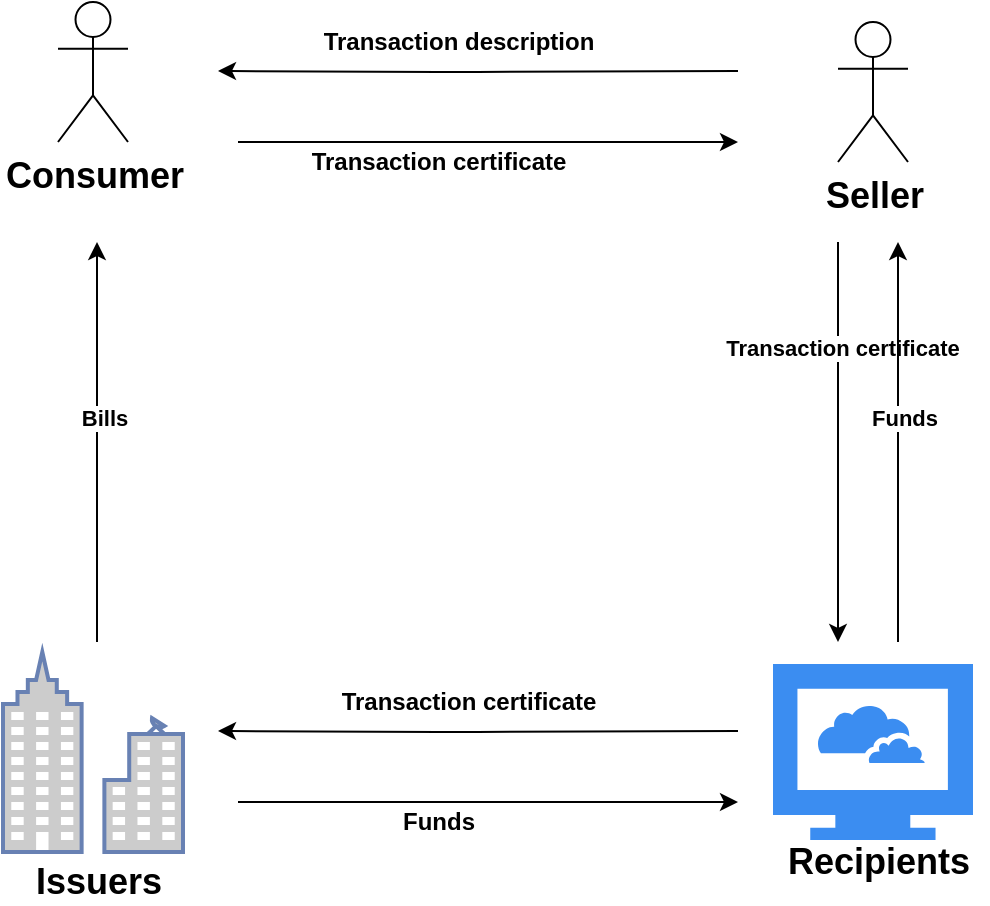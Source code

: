 <mxfile version="13.6.5" type="github">
  <diagram id="QOV2CVPNd-CeuoFY1mSV" name="Page-1">
    <mxGraphModel dx="1422" dy="763" grid="1" gridSize="10" guides="1" tooltips="1" connect="1" arrows="1" fold="1" page="1" pageScale="1" pageWidth="827" pageHeight="1169" math="0" shadow="0">
      <root>
        <mxCell id="0" />
        <mxCell id="1" parent="0" />
        <mxCell id="RmSnnuITwogvKqI2hKqL-1" value="&lt;b&gt;&lt;font style=&quot;font-size: 18px&quot;&gt;Consumer&lt;/font&gt;&lt;/b&gt;" style="shape=umlActor;verticalLabelPosition=bottom;verticalAlign=top;html=1;outlineConnect=0;" vertex="1" parent="1">
          <mxGeometry x="150" y="210" width="35" height="70" as="geometry" />
        </mxCell>
        <mxCell id="RmSnnuITwogvKqI2hKqL-4" value="&lt;span style=&quot;font-size: 18px&quot;&gt;&lt;b&gt;Seller&lt;/b&gt;&lt;/span&gt;" style="shape=umlActor;verticalLabelPosition=bottom;verticalAlign=top;html=1;outlineConnect=0;" vertex="1" parent="1">
          <mxGeometry x="540" y="220" width="35" height="70" as="geometry" />
        </mxCell>
        <mxCell id="RmSnnuITwogvKqI2hKqL-5" value="" style="fontColor=#0066CC;verticalAlign=top;verticalLabelPosition=bottom;labelPosition=center;align=center;html=1;outlineConnect=0;fillColor=#CCCCCC;strokeColor=#6881B3;gradientColor=none;gradientDirection=north;strokeWidth=2;shape=mxgraph.networks.business_center;" vertex="1" parent="1">
          <mxGeometry x="122.5" y="535" width="90" height="100" as="geometry" />
        </mxCell>
        <mxCell id="RmSnnuITwogvKqI2hKqL-6" value="" style="html=1;aspect=fixed;strokeColor=none;shadow=0;align=center;verticalAlign=top;fillColor=#3B8DF1;shape=mxgraph.gcp2.cloud_computer" vertex="1" parent="1">
          <mxGeometry x="507.5" y="541" width="100" height="88" as="geometry" />
        </mxCell>
        <mxCell id="RmSnnuITwogvKqI2hKqL-7" value="&lt;font style=&quot;font-size: 18px&quot;&gt;&lt;b&gt;Issuers&lt;/b&gt;&lt;/font&gt;" style="text;html=1;align=center;verticalAlign=middle;resizable=0;points=[];autosize=1;" vertex="1" parent="1">
          <mxGeometry x="130" y="640" width="80" height="20" as="geometry" />
        </mxCell>
        <mxCell id="RmSnnuITwogvKqI2hKqL-8" value="&lt;b&gt;&lt;font style=&quot;font-size: 18px&quot;&gt;Recipients&lt;/font&gt;&lt;/b&gt;" style="text;html=1;align=center;verticalAlign=middle;resizable=0;points=[];autosize=1;" vertex="1" parent="1">
          <mxGeometry x="505" y="630" width="110" height="20" as="geometry" />
        </mxCell>
        <mxCell id="RmSnnuITwogvKqI2hKqL-9" value="" style="endArrow=classic;html=1;" edge="1" parent="1">
          <mxGeometry width="50" height="50" relative="1" as="geometry">
            <mxPoint x="490" y="244.5" as="sourcePoint" />
            <mxPoint x="230" y="244.5" as="targetPoint" />
            <Array as="points">
              <mxPoint x="350" y="245" />
            </Array>
          </mxGeometry>
        </mxCell>
        <mxCell id="RmSnnuITwogvKqI2hKqL-10" value="" style="endArrow=classic;html=1;" edge="1" parent="1">
          <mxGeometry width="50" height="50" relative="1" as="geometry">
            <mxPoint x="240" y="280" as="sourcePoint" />
            <mxPoint x="490" y="280" as="targetPoint" />
          </mxGeometry>
        </mxCell>
        <mxCell id="RmSnnuITwogvKqI2hKqL-11" value="&lt;b&gt;Transaction description&lt;/b&gt;" style="text;html=1;align=center;verticalAlign=middle;resizable=0;points=[];autosize=1;" vertex="1" parent="1">
          <mxGeometry x="275" y="220" width="150" height="20" as="geometry" />
        </mxCell>
        <mxCell id="RmSnnuITwogvKqI2hKqL-12" value="&lt;b&gt;Transaction certificate&lt;/b&gt;" style="text;html=1;align=center;verticalAlign=middle;resizable=0;points=[];autosize=1;" vertex="1" parent="1">
          <mxGeometry x="270" y="280" width="140" height="20" as="geometry" />
        </mxCell>
        <mxCell id="RmSnnuITwogvKqI2hKqL-13" value="" style="endArrow=classic;html=1;" edge="1" parent="1">
          <mxGeometry width="50" height="50" relative="1" as="geometry">
            <mxPoint x="490" y="574.5" as="sourcePoint" />
            <mxPoint x="230" y="574.5" as="targetPoint" />
            <Array as="points">
              <mxPoint x="350" y="575" />
            </Array>
          </mxGeometry>
        </mxCell>
        <mxCell id="RmSnnuITwogvKqI2hKqL-14" value="" style="endArrow=classic;html=1;" edge="1" parent="1">
          <mxGeometry width="50" height="50" relative="1" as="geometry">
            <mxPoint x="240" y="610" as="sourcePoint" />
            <mxPoint x="490" y="610" as="targetPoint" />
          </mxGeometry>
        </mxCell>
        <mxCell id="RmSnnuITwogvKqI2hKqL-15" value="&lt;span style=&quot;color: rgba(0 , 0 , 0 , 0) ; font-family: monospace ; font-size: 0px&quot;&gt;%3CmxGraphModel%3E%3Croot%3E%3CmxCell%20id%3D%220%22%2F%3E%3CmxCell%20id%3D%221%22%20parent%3D%220%22%2F%3E%3CmxCell%20id%3D%222%22%20value%3D%22%22%20style%3D%22endArrow%3Dclassic%3Bhtml%3D1%3B%22%20edge%3D%221%22%20parent%3D%221%22%3E%3CmxGeometry%20width%3D%2250%22%20height%3D%2250%22%20relative%3D%221%22%20as%3D%22geometry%22%3E%3CmxPoint%20x%3D%22490%22%20y%3D%22244.5%22%20as%3D%22sourcePoint%22%2F%3E%3CmxPoint%20x%3D%22230%22%20y%3D%22244.5%22%20as%3D%22targetPoint%22%2F%3E%3CArray%20as%3D%22points%22%3E%3CmxPoint%20x%3D%22350%22%20y%3D%22245%22%2F%3E%3C%2FArray%3E%3C%2FmxGeometry%3E%3C%2FmxCell%3E%3CmxCell%20id%3D%223%22%20value%3D%22%22%20style%3D%22endArrow%3Dclassic%3Bhtml%3D1%3B%22%20edge%3D%221%22%20parent%3D%221%22%3E%3CmxGeometry%20width%3D%2250%22%20height%3D%2250%22%20relative%3D%221%22%20as%3D%22geometry%22%3E%3CmxPoint%20x%3D%22240%22%20y%3D%22280%22%20as%3D%22sourcePoint%22%2F%3E%3CmxPoint%20x%3D%22490%22%20y%3D%22280%22%20as%3D%22targetPoint%22%2F%3E%3C%2FmxGeometry%3E%3C%2FmxCell%3E%3CmxCell%20id%3D%224%22%20value%3D%22%26lt%3Bb%26gt%3BTransaction%20description%26lt%3B%2Fb%26gt%3B%22%20style%3D%22text%3Bhtml%3D1%3Balign%3Dcenter%3BverticalAlign%3Dmiddle%3Bresizable%3D0%3Bpoints%3D%5B%5D%3Bautosize%3D1%3B%22%20vertex%3D%221%22%20parent%3D%221%22%3E%3CmxGeometry%20x%3D%22275%22%20y%3D%22220%22%20width%3D%22150%22%20height%3D%2220%22%20as%3D%22geometry%22%2F%3E%3C%2FmxCell%3E%3CmxCell%20id%3D%225%22%20value%3D%22%26lt%3Bb%26gt%3BTransaction%20certificate%26lt%3B%2Fb%26gt%3B%22%20style%3D%22text%3Bhtml%3D1%3Balign%3Dcenter%3BverticalAlign%3Dmiddle%3Bresizable%3D0%3Bpoints%3D%5B%5D%3Bautosize%3D1%3B%22%20vertex%3D%221%22%20parent%3D%221%22%3E%3CmxGeometry%20x%3D%22270%22%20y%3D%22280%22%20width%3D%22140%22%20height%3D%2220%22%20as%3D%22geometry%22%2F%3E%3C%2FmxCell%3E%3C%2Froot%3E%3C%2FmxGraphModel%3E&lt;/span&gt;&lt;font color=&quot;rgba(0, 0, 0, 0)&quot; face=&quot;monospace&quot;&gt;&lt;span style=&quot;font-size: 0px&quot;&gt;Transaction certificate&lt;/span&gt;&lt;/font&gt;" style="text;html=1;align=center;verticalAlign=middle;resizable=0;points=[];autosize=1;" vertex="1" parent="1">
          <mxGeometry x="340" y="550" width="20" height="20" as="geometry" />
        </mxCell>
        <mxCell id="RmSnnuITwogvKqI2hKqL-16" value="&lt;b&gt;Funds&lt;/b&gt;" style="text;html=1;align=center;verticalAlign=middle;resizable=0;points=[];autosize=1;" vertex="1" parent="1">
          <mxGeometry x="315" y="610" width="50" height="20" as="geometry" />
        </mxCell>
        <mxCell id="RmSnnuITwogvKqI2hKqL-17" value="&lt;b&gt;Transaction certificate&lt;/b&gt;" style="text;html=1;align=center;verticalAlign=middle;resizable=0;points=[];autosize=1;" vertex="1" parent="1">
          <mxGeometry x="285" y="550" width="140" height="20" as="geometry" />
        </mxCell>
        <mxCell id="RmSnnuITwogvKqI2hKqL-18" value="" style="endArrow=classic;html=1;" edge="1" parent="1">
          <mxGeometry width="50" height="50" relative="1" as="geometry">
            <mxPoint x="540" y="330" as="sourcePoint" />
            <mxPoint x="540" y="530" as="targetPoint" />
          </mxGeometry>
        </mxCell>
        <mxCell id="RmSnnuITwogvKqI2hKqL-21" value="&lt;b&gt;Transaction certificate&lt;/b&gt;" style="edgeLabel;html=1;align=center;verticalAlign=middle;resizable=0;points=[];" vertex="1" connectable="0" parent="RmSnnuITwogvKqI2hKqL-18">
          <mxGeometry x="-0.47" y="2" relative="1" as="geometry">
            <mxPoint as="offset" />
          </mxGeometry>
        </mxCell>
        <mxCell id="RmSnnuITwogvKqI2hKqL-19" value="" style="endArrow=classic;html=1;" edge="1" parent="1">
          <mxGeometry width="50" height="50" relative="1" as="geometry">
            <mxPoint x="570" y="530" as="sourcePoint" />
            <mxPoint x="570" y="330" as="targetPoint" />
          </mxGeometry>
        </mxCell>
        <mxCell id="RmSnnuITwogvKqI2hKqL-20" value="&lt;b&gt;Funds&lt;/b&gt;" style="edgeLabel;html=1;align=center;verticalAlign=middle;resizable=0;points=[];" vertex="1" connectable="0" parent="RmSnnuITwogvKqI2hKqL-19">
          <mxGeometry x="0.12" y="-3" relative="1" as="geometry">
            <mxPoint as="offset" />
          </mxGeometry>
        </mxCell>
        <mxCell id="RmSnnuITwogvKqI2hKqL-22" value="" style="endArrow=classic;html=1;" edge="1" parent="1">
          <mxGeometry width="50" height="50" relative="1" as="geometry">
            <mxPoint x="169.5" y="530" as="sourcePoint" />
            <mxPoint x="169.5" y="330" as="targetPoint" />
          </mxGeometry>
        </mxCell>
        <mxCell id="RmSnnuITwogvKqI2hKqL-23" value="&lt;b&gt;Bills&lt;/b&gt;" style="edgeLabel;html=1;align=center;verticalAlign=middle;resizable=0;points=[];" vertex="1" connectable="0" parent="RmSnnuITwogvKqI2hKqL-22">
          <mxGeometry x="0.12" y="-3" relative="1" as="geometry">
            <mxPoint as="offset" />
          </mxGeometry>
        </mxCell>
      </root>
    </mxGraphModel>
  </diagram>
</mxfile>

